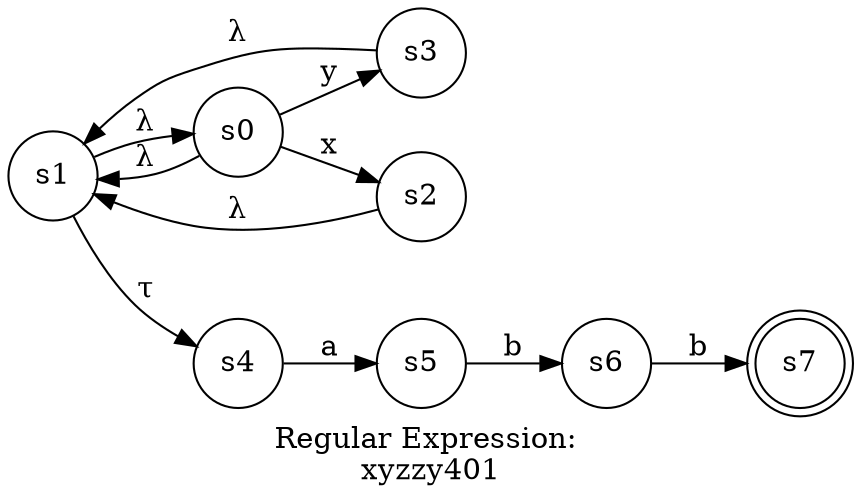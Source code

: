 digraph finite_state_machine {
	label="Regular Expression: \nxyzzy401";
	rankdir=LR;
	size="8,5"
	node [shape = doublecircle]; s7;
	node [shape = circle];
	s0 -> s2 [ label = "x" ];
	s0 -> s3 [ label = "y" ];
	s0 -> s1 [ label = "λ" ];
	s1 -> s0 [ label = "λ" ];
	s1 -> s4 [ label = "τ" ];
	s2 -> s1 [ label = "λ" ];
	s3 -> s1 [ label = "λ" ];
	s4 -> s5 [ label = "a" ];
	s5 -> s6 [ label = "b" ];
	s6 -> s7 [ label = "b" ];
}
